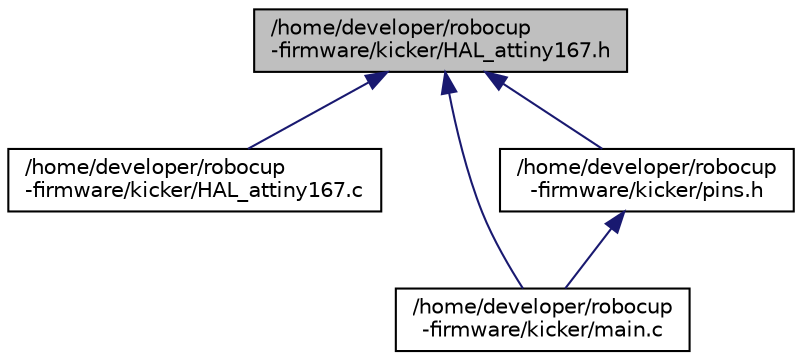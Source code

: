 digraph "/home/developer/robocup-firmware/kicker/HAL_attiny167.h"
{
  edge [fontname="Helvetica",fontsize="10",labelfontname="Helvetica",labelfontsize="10"];
  node [fontname="Helvetica",fontsize="10",shape=record];
  Node3 [label="/home/developer/robocup\l-firmware/kicker/HAL_attiny167.h",height=0.2,width=0.4,color="black", fillcolor="grey75", style="filled", fontcolor="black"];
  Node3 -> Node4 [dir="back",color="midnightblue",fontsize="10",style="solid",fontname="Helvetica"];
  Node4 [label="/home/developer/robocup\l-firmware/kicker/HAL_attiny167.c",height=0.2,width=0.4,color="black", fillcolor="white", style="filled",URL="$_h_a_l__attiny167_8c.html"];
  Node3 -> Node5 [dir="back",color="midnightblue",fontsize="10",style="solid",fontname="Helvetica"];
  Node5 [label="/home/developer/robocup\l-firmware/kicker/main.c",height=0.2,width=0.4,color="black", fillcolor="white", style="filled",URL="$main_8c.html"];
  Node3 -> Node6 [dir="back",color="midnightblue",fontsize="10",style="solid",fontname="Helvetica"];
  Node6 [label="/home/developer/robocup\l-firmware/kicker/pins.h",height=0.2,width=0.4,color="black", fillcolor="white", style="filled",URL="$pins_8h.html"];
  Node6 -> Node5 [dir="back",color="midnightblue",fontsize="10",style="solid",fontname="Helvetica"];
}
